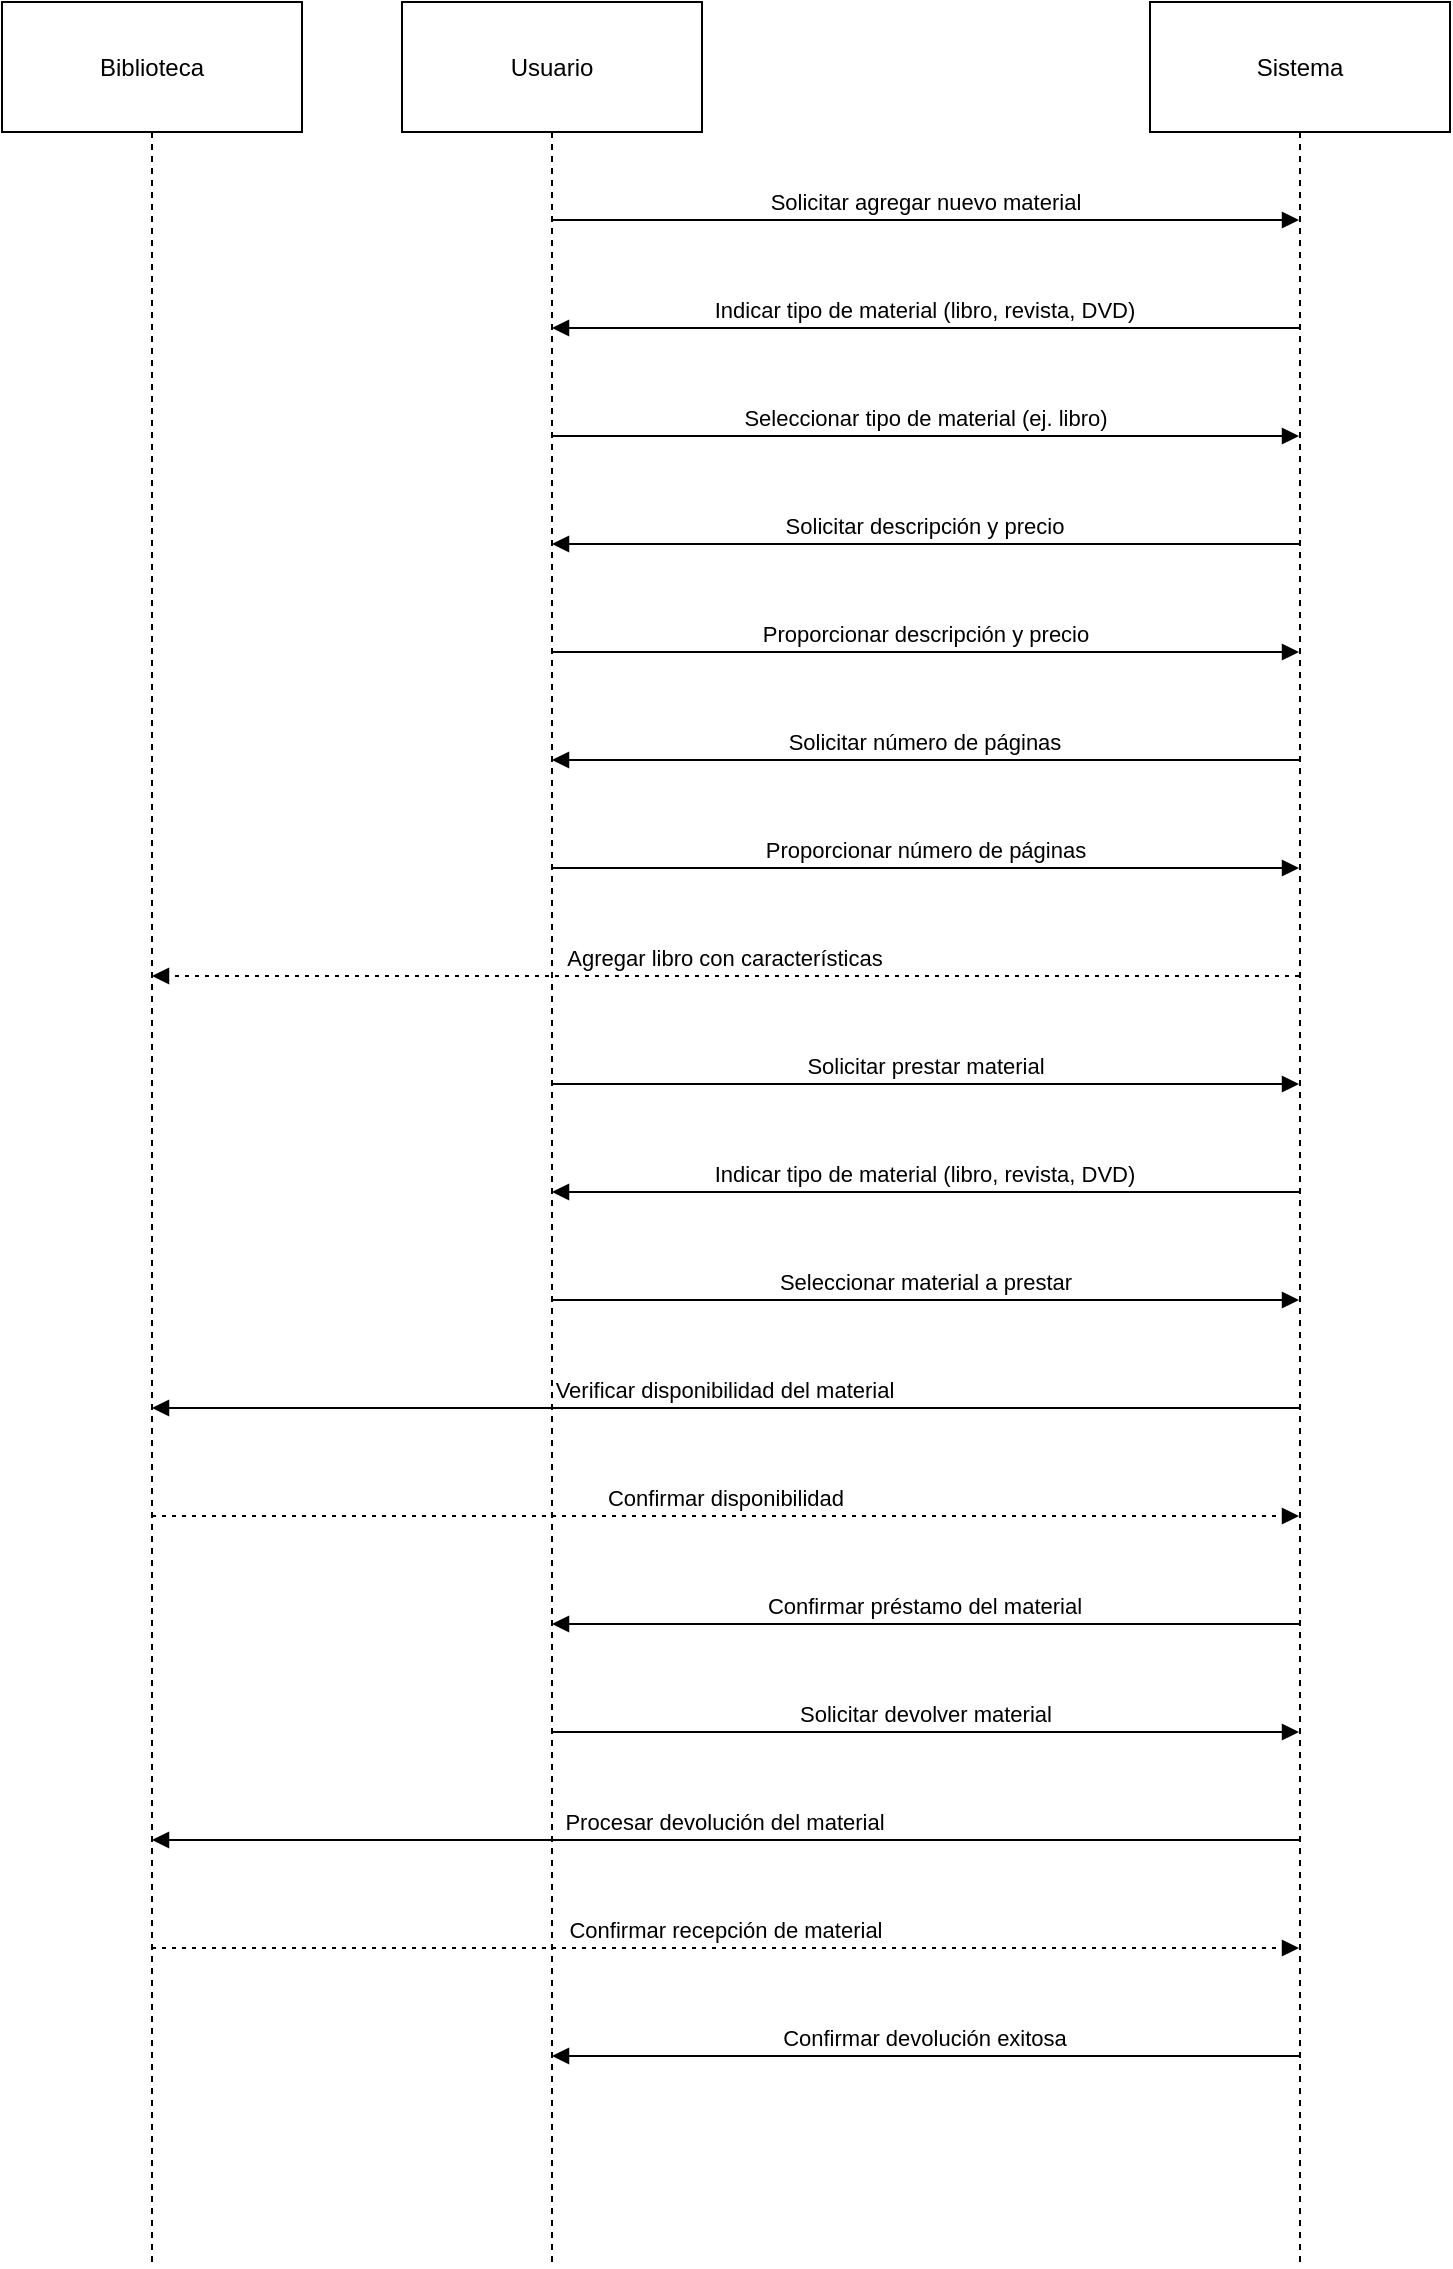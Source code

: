 <mxfile version="27.0.5">
  <diagram name="Página-1" id="c1RlCPFfHtBPU6auzSiJ">
    <mxGraphModel dx="1240" dy="580" grid="1" gridSize="10" guides="1" tooltips="1" connect="1" arrows="1" fold="1" page="1" pageScale="1" pageWidth="827" pageHeight="1169" math="0" shadow="0">
      <root>
        <mxCell id="0" />
        <mxCell id="1" parent="0" />
        <mxCell id="2" value="Biblioteca" style="shape=umlLifeline;perimeter=lifelinePerimeter;whiteSpace=wrap;container=1;dropTarget=0;collapsible=0;recursiveResize=0;outlineConnect=0;portConstraint=eastwest;newEdgeStyle={&quot;edgeStyle&quot;:&quot;elbowEdgeStyle&quot;,&quot;elbow&quot;:&quot;vertical&quot;,&quot;curved&quot;:0,&quot;rounded&quot;:0};size=65;" parent="1" vertex="1">
          <mxGeometry width="150" height="1132" as="geometry" />
        </mxCell>
        <mxCell id="3" value="Usuario" style="shape=umlLifeline;perimeter=lifelinePerimeter;whiteSpace=wrap;container=1;dropTarget=0;collapsible=0;recursiveResize=0;outlineConnect=0;portConstraint=eastwest;newEdgeStyle={&quot;edgeStyle&quot;:&quot;elbowEdgeStyle&quot;,&quot;elbow&quot;:&quot;vertical&quot;,&quot;curved&quot;:0,&quot;rounded&quot;:0};size=65;" parent="1" vertex="1">
          <mxGeometry x="200" width="150" height="1132" as="geometry" />
        </mxCell>
        <mxCell id="4" value="Sistema" style="shape=umlLifeline;perimeter=lifelinePerimeter;whiteSpace=wrap;container=1;dropTarget=0;collapsible=0;recursiveResize=0;outlineConnect=0;portConstraint=eastwest;newEdgeStyle={&quot;edgeStyle&quot;:&quot;elbowEdgeStyle&quot;,&quot;elbow&quot;:&quot;vertical&quot;,&quot;curved&quot;:0,&quot;rounded&quot;:0};size=65;" parent="1" vertex="1">
          <mxGeometry x="574" width="150" height="1132" as="geometry" />
        </mxCell>
        <mxCell id="5" value="Solicitar agregar nuevo material" style="verticalAlign=bottom;edgeStyle=elbowEdgeStyle;elbow=vertical;curved=0;rounded=0;endArrow=block;" parent="1" source="3" target="4" edge="1">
          <mxGeometry relative="1" as="geometry">
            <Array as="points">
              <mxPoint x="471" y="109" />
            </Array>
          </mxGeometry>
        </mxCell>
        <mxCell id="6" value="Indicar tipo de material (libro, revista, DVD)" style="verticalAlign=bottom;edgeStyle=elbowEdgeStyle;elbow=vertical;curved=0;rounded=0;endArrow=block;" parent="1" source="4" target="3" edge="1">
          <mxGeometry relative="1" as="geometry">
            <Array as="points">
              <mxPoint x="474" y="163" />
            </Array>
          </mxGeometry>
        </mxCell>
        <mxCell id="7" value="Seleccionar tipo de material (ej. libro)" style="verticalAlign=bottom;edgeStyle=elbowEdgeStyle;elbow=vertical;curved=0;rounded=0;endArrow=block;" parent="1" source="3" target="4" edge="1">
          <mxGeometry relative="1" as="geometry">
            <Array as="points">
              <mxPoint x="471" y="217" />
            </Array>
          </mxGeometry>
        </mxCell>
        <mxCell id="8" value="Solicitar descripción y precio" style="verticalAlign=bottom;edgeStyle=elbowEdgeStyle;elbow=vertical;curved=0;rounded=0;endArrow=block;" parent="1" source="4" target="3" edge="1">
          <mxGeometry relative="1" as="geometry">
            <Array as="points">
              <mxPoint x="474" y="271" />
            </Array>
          </mxGeometry>
        </mxCell>
        <mxCell id="9" value="Proporcionar descripción y precio" style="verticalAlign=bottom;edgeStyle=elbowEdgeStyle;elbow=vertical;curved=0;rounded=0;endArrow=block;" parent="1" source="3" target="4" edge="1">
          <mxGeometry relative="1" as="geometry">
            <Array as="points">
              <mxPoint x="471" y="325" />
            </Array>
          </mxGeometry>
        </mxCell>
        <mxCell id="10" value="Solicitar número de páginas" style="verticalAlign=bottom;edgeStyle=elbowEdgeStyle;elbow=vertical;curved=0;rounded=0;endArrow=block;" parent="1" source="4" target="3" edge="1">
          <mxGeometry relative="1" as="geometry">
            <Array as="points">
              <mxPoint x="474" y="379" />
            </Array>
          </mxGeometry>
        </mxCell>
        <mxCell id="11" value="Proporcionar número de páginas" style="verticalAlign=bottom;edgeStyle=elbowEdgeStyle;elbow=vertical;curved=0;rounded=0;endArrow=block;" parent="1" source="3" target="4" edge="1">
          <mxGeometry relative="1" as="geometry">
            <Array as="points">
              <mxPoint x="471" y="433" />
            </Array>
          </mxGeometry>
        </mxCell>
        <mxCell id="12" value="Agregar libro con características" style="verticalAlign=bottom;edgeStyle=elbowEdgeStyle;elbow=vertical;curved=0;rounded=0;dashed=1;dashPattern=2 3;endArrow=block;" parent="1" source="4" target="2" edge="1">
          <mxGeometry relative="1" as="geometry">
            <Array as="points">
              <mxPoint x="374" y="487" />
            </Array>
          </mxGeometry>
        </mxCell>
        <mxCell id="13" value="Solicitar prestar material" style="verticalAlign=bottom;edgeStyle=elbowEdgeStyle;elbow=vertical;curved=0;rounded=0;endArrow=block;" parent="1" source="3" target="4" edge="1">
          <mxGeometry relative="1" as="geometry">
            <Array as="points">
              <mxPoint x="471" y="541" />
            </Array>
          </mxGeometry>
        </mxCell>
        <mxCell id="14" value="Indicar tipo de material (libro, revista, DVD)" style="verticalAlign=bottom;edgeStyle=elbowEdgeStyle;elbow=vertical;curved=0;rounded=0;endArrow=block;" parent="1" source="4" target="3" edge="1">
          <mxGeometry relative="1" as="geometry">
            <Array as="points">
              <mxPoint x="474" y="595" />
            </Array>
          </mxGeometry>
        </mxCell>
        <mxCell id="15" value="Seleccionar material a prestar" style="verticalAlign=bottom;edgeStyle=elbowEdgeStyle;elbow=vertical;curved=0;rounded=0;endArrow=block;" parent="1" source="3" target="4" edge="1">
          <mxGeometry relative="1" as="geometry">
            <Array as="points">
              <mxPoint x="471" y="649" />
            </Array>
          </mxGeometry>
        </mxCell>
        <mxCell id="16" value="Verificar disponibilidad del material" style="verticalAlign=bottom;edgeStyle=elbowEdgeStyle;elbow=vertical;curved=0;rounded=0;endArrow=block;" parent="1" source="4" target="2" edge="1">
          <mxGeometry relative="1" as="geometry">
            <Array as="points">
              <mxPoint x="374" y="703" />
            </Array>
          </mxGeometry>
        </mxCell>
        <mxCell id="17" value="Confirmar disponibilidad" style="verticalAlign=bottom;edgeStyle=elbowEdgeStyle;elbow=vertical;curved=0;rounded=0;dashed=1;dashPattern=2 3;endArrow=block;" parent="1" source="2" target="4" edge="1">
          <mxGeometry relative="1" as="geometry">
            <Array as="points">
              <mxPoint x="371" y="757" />
            </Array>
          </mxGeometry>
        </mxCell>
        <mxCell id="18" value="Confirmar préstamo del material" style="verticalAlign=bottom;edgeStyle=elbowEdgeStyle;elbow=vertical;curved=0;rounded=0;endArrow=block;" parent="1" source="4" target="3" edge="1">
          <mxGeometry relative="1" as="geometry">
            <Array as="points">
              <mxPoint x="474" y="811" />
            </Array>
          </mxGeometry>
        </mxCell>
        <mxCell id="19" value="Solicitar devolver material" style="verticalAlign=bottom;edgeStyle=elbowEdgeStyle;elbow=vertical;curved=0;rounded=0;endArrow=block;" parent="1" source="3" target="4" edge="1">
          <mxGeometry relative="1" as="geometry">
            <Array as="points">
              <mxPoint x="471" y="865" />
            </Array>
          </mxGeometry>
        </mxCell>
        <mxCell id="20" value="Procesar devolución del material" style="verticalAlign=bottom;edgeStyle=elbowEdgeStyle;elbow=vertical;curved=0;rounded=0;endArrow=block;" parent="1" source="4" target="2" edge="1">
          <mxGeometry relative="1" as="geometry">
            <Array as="points">
              <mxPoint x="374" y="919" />
            </Array>
          </mxGeometry>
        </mxCell>
        <mxCell id="21" value="Confirmar recepción de material" style="verticalAlign=bottom;edgeStyle=elbowEdgeStyle;elbow=vertical;curved=0;rounded=0;dashed=1;dashPattern=2 3;endArrow=block;" parent="1" source="2" target="4" edge="1">
          <mxGeometry relative="1" as="geometry">
            <Array as="points">
              <mxPoint x="371" y="973" />
            </Array>
          </mxGeometry>
        </mxCell>
        <mxCell id="22" value="Confirmar devolución exitosa" style="verticalAlign=bottom;edgeStyle=elbowEdgeStyle;elbow=vertical;curved=0;rounded=0;endArrow=block;" parent="1" source="4" target="3" edge="1">
          <mxGeometry relative="1" as="geometry">
            <Array as="points">
              <mxPoint x="474" y="1027" />
            </Array>
          </mxGeometry>
        </mxCell>
      </root>
    </mxGraphModel>
  </diagram>
</mxfile>
